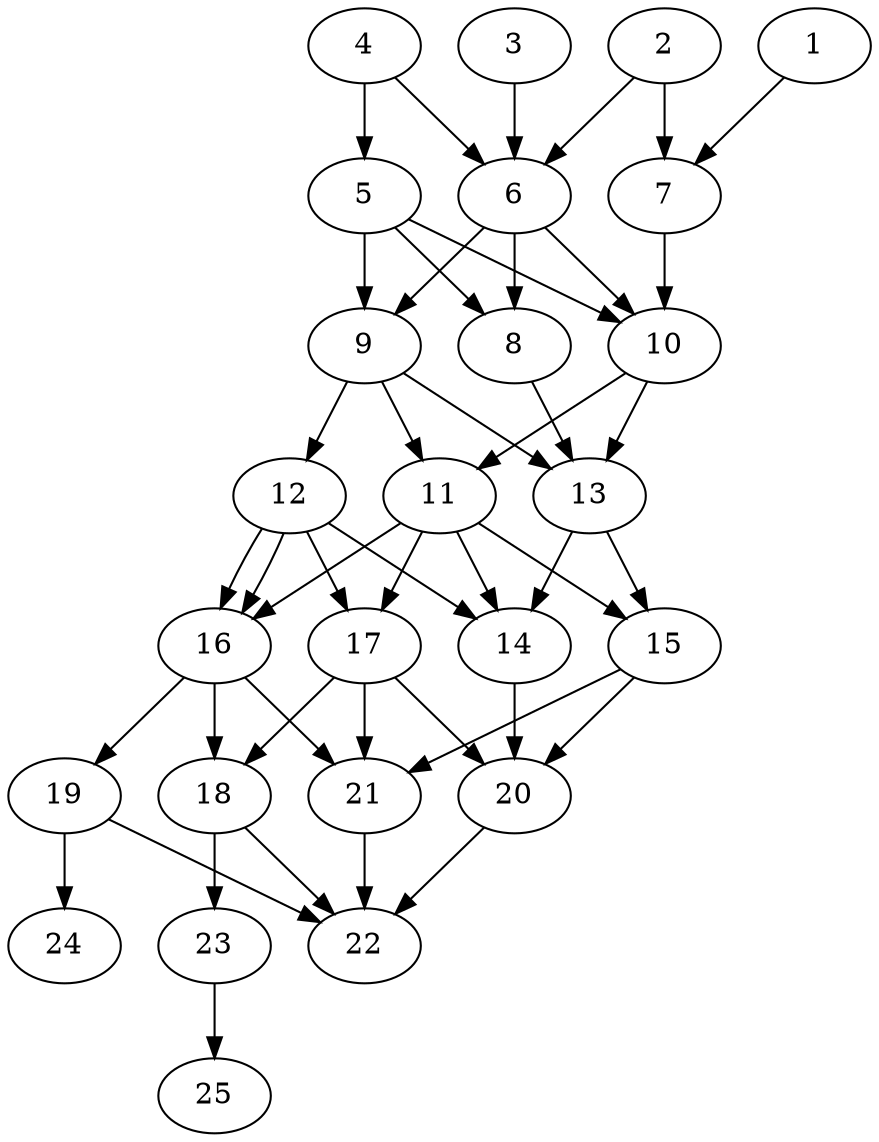 // DAG automatically generated by daggen at Thu Oct  3 14:00:40 2019
// ./daggen --dot -n 25 --ccr 0.4 --fat 0.5 --regular 0.7 --density 0.9 --mindata 5242880 --maxdata 52428800 
digraph G {
  1 [size="88696320", alpha="0.17", expect_size="35478528"] 
  1 -> 7 [size ="35478528"]
  2 [size="94110720", alpha="0.01", expect_size="37644288"] 
  2 -> 6 [size ="37644288"]
  2 -> 7 [size ="37644288"]
  3 [size="14141440", alpha="0.20", expect_size="5656576"] 
  3 -> 6 [size ="5656576"]
  4 [size="50682880", alpha="0.09", expect_size="20273152"] 
  4 -> 5 [size ="20273152"]
  4 -> 6 [size ="20273152"]
  5 [size="80501760", alpha="0.18", expect_size="32200704"] 
  5 -> 8 [size ="32200704"]
  5 -> 9 [size ="32200704"]
  5 -> 10 [size ="32200704"]
  6 [size="92477440", alpha="0.17", expect_size="36990976"] 
  6 -> 8 [size ="36990976"]
  6 -> 9 [size ="36990976"]
  6 -> 10 [size ="36990976"]
  7 [size="16926720", alpha="0.03", expect_size="6770688"] 
  7 -> 10 [size ="6770688"]
  8 [size="14556160", alpha="0.01", expect_size="5822464"] 
  8 -> 13 [size ="5822464"]
  9 [size="33354240", alpha="0.03", expect_size="13341696"] 
  9 -> 11 [size ="13341696"]
  9 -> 12 [size ="13341696"]
  9 -> 13 [size ="13341696"]
  10 [size="111055360", alpha="0.10", expect_size="44422144"] 
  10 -> 11 [size ="44422144"]
  10 -> 13 [size ="44422144"]
  11 [size="18037760", alpha="0.11", expect_size="7215104"] 
  11 -> 14 [size ="7215104"]
  11 -> 15 [size ="7215104"]
  11 -> 16 [size ="7215104"]
  11 -> 17 [size ="7215104"]
  12 [size="116331520", alpha="0.19", expect_size="46532608"] 
  12 -> 14 [size ="46532608"]
  12 -> 16 [size ="46532608"]
  12 -> 16 [size ="46532608"]
  12 -> 17 [size ="46532608"]
  13 [size="123256320", alpha="0.03", expect_size="49302528"] 
  13 -> 14 [size ="49302528"]
  13 -> 15 [size ="49302528"]
  14 [size="121077760", alpha="0.13", expect_size="48431104"] 
  14 -> 20 [size ="48431104"]
  15 [size="53578240", alpha="0.11", expect_size="21431296"] 
  15 -> 20 [size ="21431296"]
  15 -> 21 [size ="21431296"]
  16 [size="44290560", alpha="0.01", expect_size="17716224"] 
  16 -> 18 [size ="17716224"]
  16 -> 19 [size ="17716224"]
  16 -> 21 [size ="17716224"]
  17 [size="24701440", alpha="0.03", expect_size="9880576"] 
  17 -> 18 [size ="9880576"]
  17 -> 20 [size ="9880576"]
  17 -> 21 [size ="9880576"]
  18 [size="42424320", alpha="0.06", expect_size="16969728"] 
  18 -> 22 [size ="16969728"]
  18 -> 23 [size ="16969728"]
  19 [size="48506880", alpha="0.10", expect_size="19402752"] 
  19 -> 22 [size ="19402752"]
  19 -> 24 [size ="19402752"]
  20 [size="66168320", alpha="0.08", expect_size="26467328"] 
  20 -> 22 [size ="26467328"]
  21 [size="125544960", alpha="0.19", expect_size="50217984"] 
  21 -> 22 [size ="50217984"]
  22 [size="69908480", alpha="0.03", expect_size="27963392"] 
  23 [size="63846400", alpha="0.07", expect_size="25538560"] 
  23 -> 25 [size ="25538560"]
  24 [size="80903680", alpha="0.18", expect_size="32361472"] 
  25 [size="41164800", alpha="0.00", expect_size="16465920"] 
}
